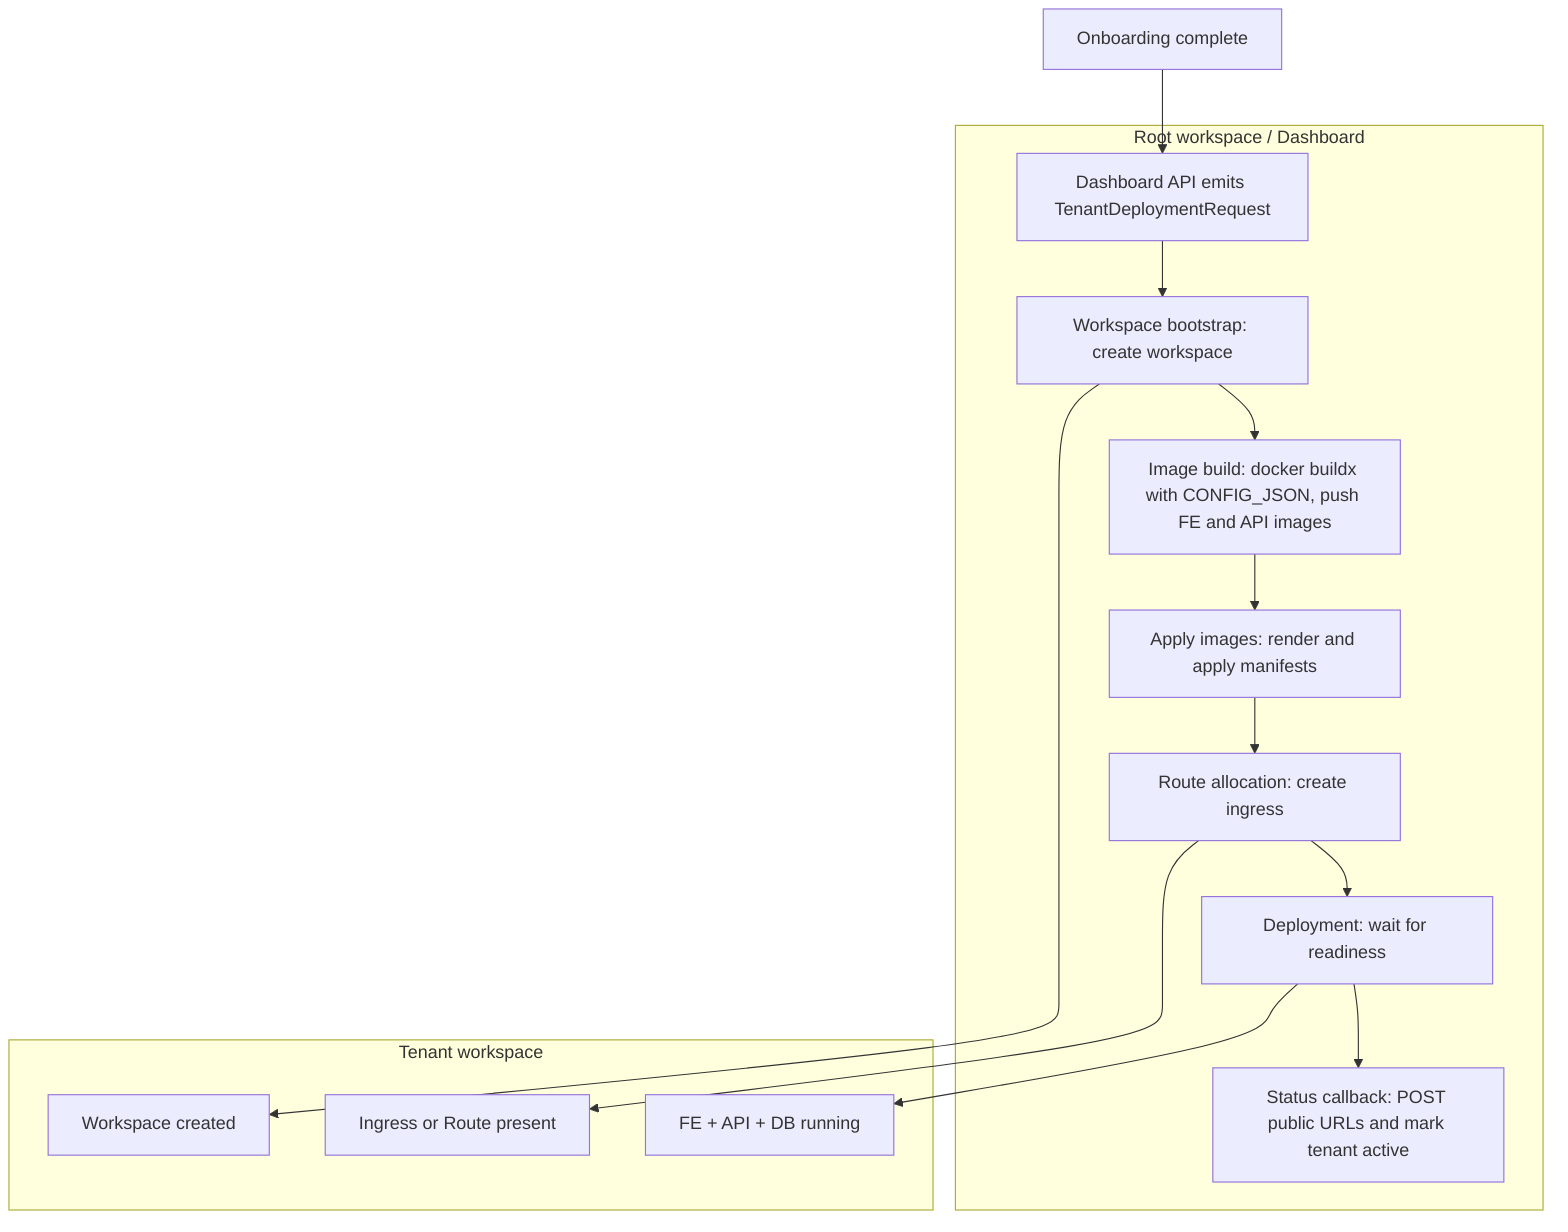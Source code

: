 graph TD
  A["Onboarding complete"] --> B["Dashboard API emits TenantDeploymentRequest"]

  subgraph ROOT["Root workspace / Dashboard"]
    T1["Workspace bootstrap: create workspace"]
    T2["Image build: docker buildx with CONFIG_JSON, push FE and API images"]
    T3["Apply images: render and apply manifests"]
    T4["Route allocation: create ingress"]
    T5["Deployment: wait for readiness"]
    T6["Status callback: POST public URLs and mark tenant active"]
    B --> T1 --> T2 --> T3 --> T4 --> T5 --> T6
  end

  subgraph TENANT["Tenant workspace"]
    W["Workspace created"]
    R["Ingress or Route present"]
    S["FE + API + DB running"]
  end

  T1 --> W
  T4 --> R
  T5 --> S